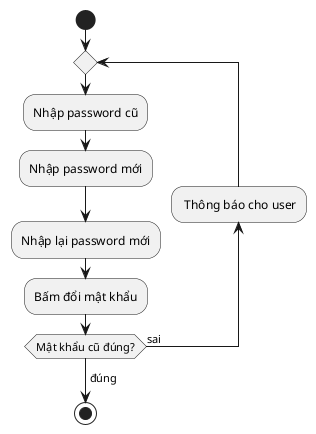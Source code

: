 @startuml DoiMatKhau
start
repeat
:Nhập password cũ;
:Nhập password mới;
:Nhập lại password mới;
:Bấm đổi mật khẩu;
backward: Thông báo cho user;
repeat while (Mật khẩu cũ đúng?) is (sai)
->đúng;
stop
@enduml
